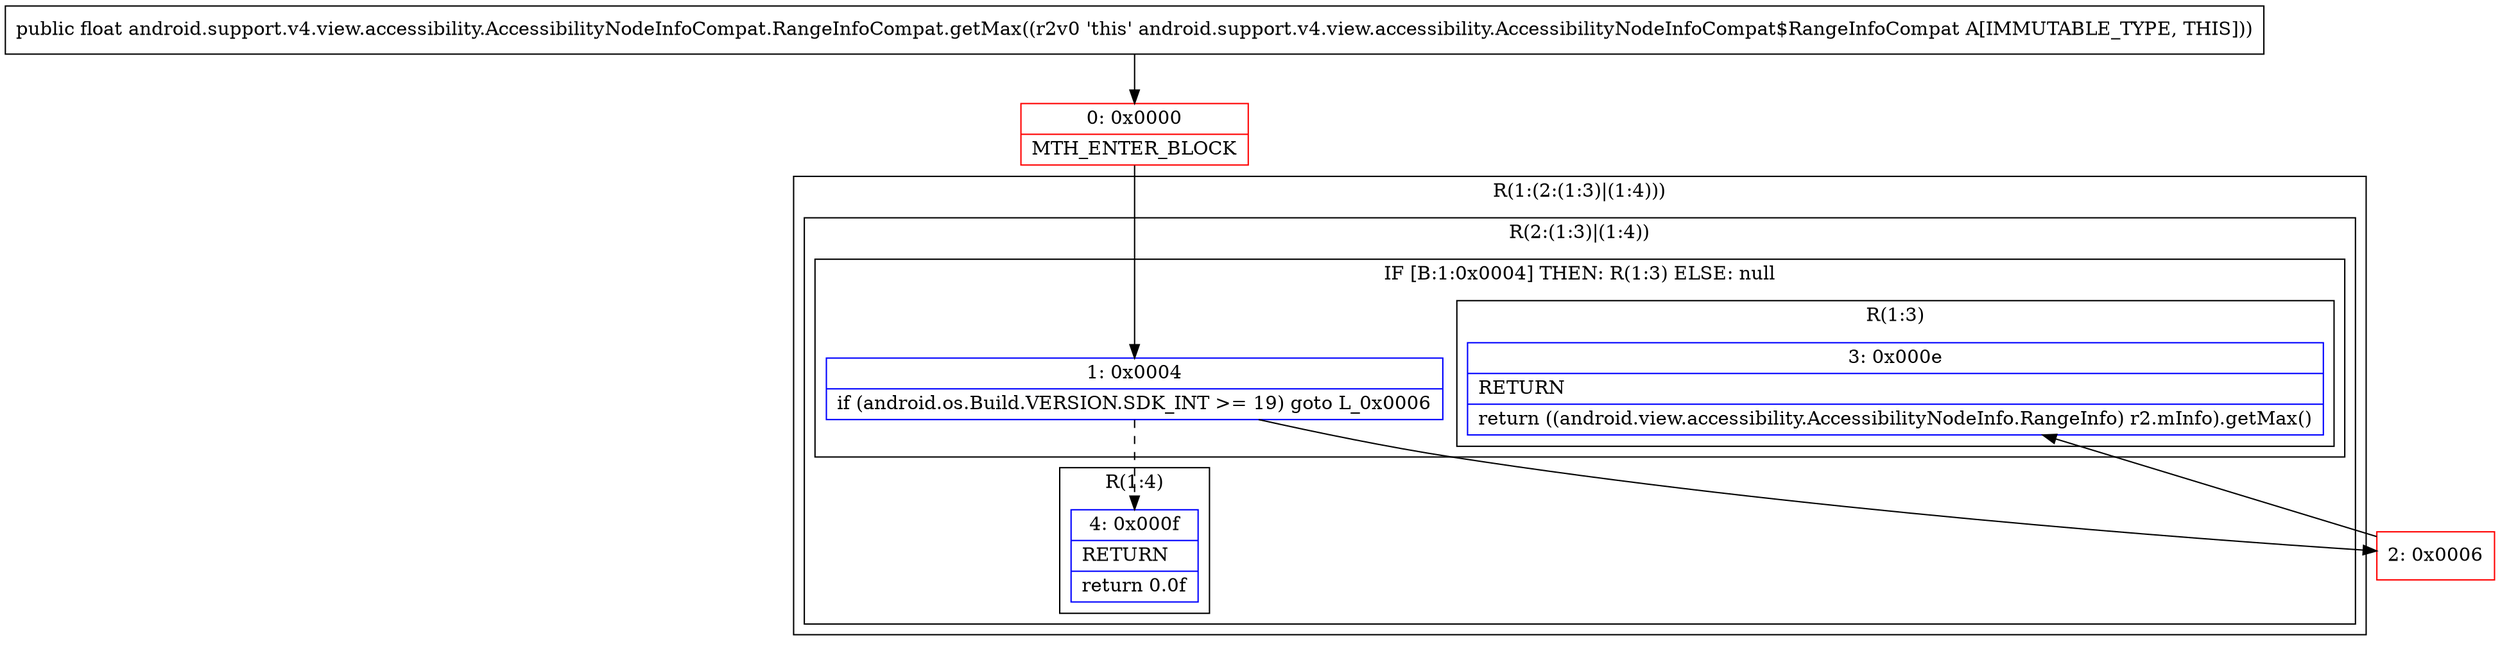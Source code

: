 digraph "CFG forandroid.support.v4.view.accessibility.AccessibilityNodeInfoCompat.RangeInfoCompat.getMax()F" {
subgraph cluster_Region_10019118 {
label = "R(1:(2:(1:3)|(1:4)))";
node [shape=record,color=blue];
subgraph cluster_Region_58647438 {
label = "R(2:(1:3)|(1:4))";
node [shape=record,color=blue];
subgraph cluster_IfRegion_2014858024 {
label = "IF [B:1:0x0004] THEN: R(1:3) ELSE: null";
node [shape=record,color=blue];
Node_1 [shape=record,label="{1\:\ 0x0004|if (android.os.Build.VERSION.SDK_INT \>= 19) goto L_0x0006\l}"];
subgraph cluster_Region_500480820 {
label = "R(1:3)";
node [shape=record,color=blue];
Node_3 [shape=record,label="{3\:\ 0x000e|RETURN\l|return ((android.view.accessibility.AccessibilityNodeInfo.RangeInfo) r2.mInfo).getMax()\l}"];
}
}
subgraph cluster_Region_1518512177 {
label = "R(1:4)";
node [shape=record,color=blue];
Node_4 [shape=record,label="{4\:\ 0x000f|RETURN\l|return 0.0f\l}"];
}
}
}
Node_0 [shape=record,color=red,label="{0\:\ 0x0000|MTH_ENTER_BLOCK\l}"];
Node_2 [shape=record,color=red,label="{2\:\ 0x0006}"];
MethodNode[shape=record,label="{public float android.support.v4.view.accessibility.AccessibilityNodeInfoCompat.RangeInfoCompat.getMax((r2v0 'this' android.support.v4.view.accessibility.AccessibilityNodeInfoCompat$RangeInfoCompat A[IMMUTABLE_TYPE, THIS])) }"];
MethodNode -> Node_0;
Node_1 -> Node_2;
Node_1 -> Node_4[style=dashed];
Node_0 -> Node_1;
Node_2 -> Node_3;
}

